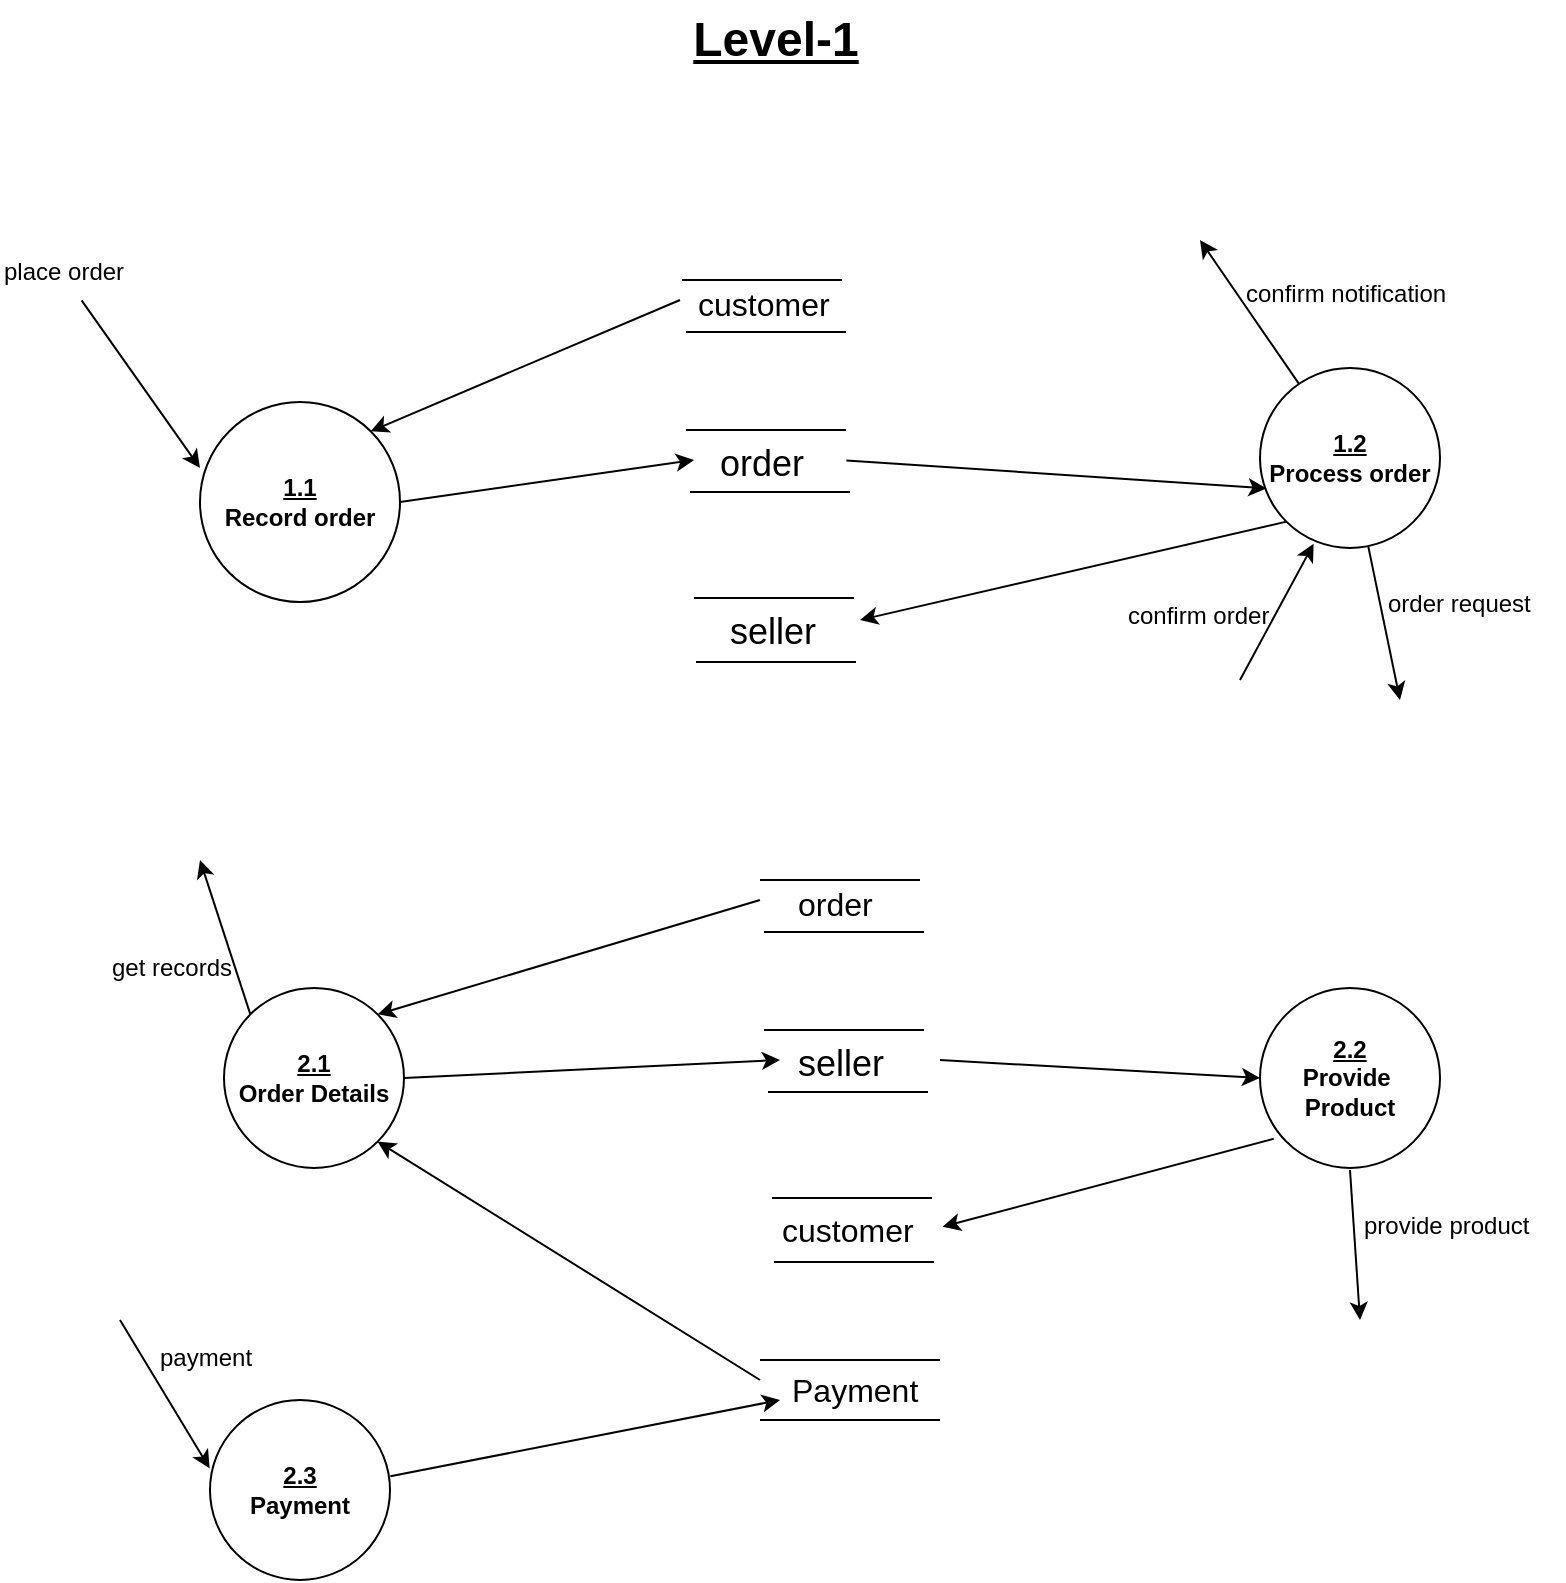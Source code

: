 <mxfile version="12.1.0" type="device" pages="1"><diagram id="nkWdFAAXG0YZNbJXBw8H" name="Page-1"><mxGraphModel dx="1024" dy="485" grid="1" gridSize="10" guides="1" tooltips="1" connect="1" arrows="1" fold="1" page="1" pageScale="1" pageWidth="850" pageHeight="1100" math="0" shadow="0"><root><mxCell id="0"/><mxCell id="1" parent="0"/><mxCell id="bg-PfF_DIw1YSnrGobnB-1" value="&lt;b&gt;&lt;u&gt;1.1&lt;/u&gt;&lt;br&gt;Record order&lt;br&gt;&lt;/b&gt;" style="ellipse;whiteSpace=wrap;html=1;aspect=fixed;" vertex="1" parent="1"><mxGeometry x="150" y="241" width="100" height="100" as="geometry"/></mxCell><mxCell id="bg-PfF_DIw1YSnrGobnB-3" value="" style="endArrow=classic;html=1;entryX=0;entryY=0.33;entryDx=0;entryDy=0;entryPerimeter=0;exitX=0.51;exitY=1.21;exitDx=0;exitDy=0;exitPerimeter=0;" edge="1" parent="1" source="bg-PfF_DIw1YSnrGobnB-7" target="bg-PfF_DIw1YSnrGobnB-1"><mxGeometry width="50" height="50" relative="1" as="geometry"><mxPoint x="137" y="180" as="sourcePoint"/><mxPoint x="257" y="340" as="targetPoint"/></mxGeometry></mxCell><mxCell id="bg-PfF_DIw1YSnrGobnB-7" value="place order" style="text;html=1;resizable=0;points=[];autosize=1;align=left;verticalAlign=top;spacingTop=-4;" vertex="1" parent="1"><mxGeometry x="50" y="166" width="80" height="20" as="geometry"/></mxCell><mxCell id="bg-PfF_DIw1YSnrGobnB-11" value="" style="endArrow=classic;html=1;entryX=1;entryY=0;entryDx=0;entryDy=0;" edge="1" parent="1" target="bg-PfF_DIw1YSnrGobnB-1"><mxGeometry width="50" height="50" relative="1" as="geometry"><mxPoint x="390" y="190" as="sourcePoint"/><mxPoint x="240" y="250" as="targetPoint"/></mxGeometry></mxCell><mxCell id="bg-PfF_DIw1YSnrGobnB-16" value="" style="endArrow=classic;html=1;exitX=1;exitY=0.5;exitDx=0;exitDy=0;" edge="1" parent="1" source="bg-PfF_DIw1YSnrGobnB-1"><mxGeometry width="50" height="50" relative="1" as="geometry"><mxPoint x="107" y="390" as="sourcePoint"/><mxPoint x="397" y="270" as="targetPoint"/></mxGeometry></mxCell><mxCell id="bg-PfF_DIw1YSnrGobnB-17" value="&lt;b&gt;&lt;u&gt;1.2&lt;/u&gt;&lt;br&gt;Process order&lt;br&gt;&lt;/b&gt;" style="ellipse;whiteSpace=wrap;html=1;aspect=fixed;" vertex="1" parent="1"><mxGeometry x="680" y="224" width="90" height="90" as="geometry"/></mxCell><mxCell id="bg-PfF_DIw1YSnrGobnB-18" value="" style="endArrow=classic;html=1;" edge="1" parent="1" source="bg-PfF_DIw1YSnrGobnB-17"><mxGeometry width="50" height="50" relative="1" as="geometry"><mxPoint x="517" y="220" as="sourcePoint"/><mxPoint x="650" y="160" as="targetPoint"/></mxGeometry></mxCell><mxCell id="bg-PfF_DIw1YSnrGobnB-19" value="" style="endArrow=classic;html=1;" edge="1" parent="1" source="bg-PfF_DIw1YSnrGobnB-17"><mxGeometry width="50" height="50" relative="1" as="geometry"><mxPoint x="587" y="400" as="sourcePoint"/><mxPoint x="750" y="390" as="targetPoint"/></mxGeometry></mxCell><mxCell id="bg-PfF_DIw1YSnrGobnB-20" value="confirm notification" style="text;html=1;resizable=0;points=[];autosize=1;align=left;verticalAlign=top;spacingTop=-4;" vertex="1" parent="1"><mxGeometry x="671" y="177" width="120" height="20" as="geometry"/></mxCell><mxCell id="bg-PfF_DIw1YSnrGobnB-24" value="order request" style="text;html=1;resizable=0;points=[];autosize=1;align=left;verticalAlign=top;spacingTop=-4;" vertex="1" parent="1"><mxGeometry x="742" y="332" width="90" height="20" as="geometry"/></mxCell><mxCell id="bg-PfF_DIw1YSnrGobnB-25" value="" style="endArrow=classic;html=1;entryX=0.036;entryY=0.669;entryDx=0;entryDy=0;entryPerimeter=0;exitX=1.087;exitY=0.56;exitDx=0;exitDy=0;exitPerimeter=0;" edge="1" parent="1" source="bg-PfF_DIw1YSnrGobnB-55" target="bg-PfF_DIw1YSnrGobnB-17"><mxGeometry width="50" height="50" relative="1" as="geometry"><mxPoint x="487" y="270" as="sourcePoint"/><mxPoint x="157" y="380" as="targetPoint"/></mxGeometry></mxCell><mxCell id="bg-PfF_DIw1YSnrGobnB-26" value="" style="endArrow=classic;html=1;entryX=0.298;entryY=0.976;entryDx=0;entryDy=0;entryPerimeter=0;" edge="1" parent="1" target="bg-PfF_DIw1YSnrGobnB-17"><mxGeometry width="50" height="50" relative="1" as="geometry"><mxPoint x="670" y="380" as="sourcePoint"/><mxPoint x="157" y="380" as="targetPoint"/></mxGeometry></mxCell><mxCell id="bg-PfF_DIw1YSnrGobnB-28" value="confirm order" style="text;html=1;resizable=0;points=[];autosize=1;align=left;verticalAlign=top;spacingTop=-4;" vertex="1" parent="1"><mxGeometry x="612" y="338" width="90" height="20" as="geometry"/></mxCell><mxCell id="bg-PfF_DIw1YSnrGobnB-30" value="&lt;font style=&quot;font-size: 24px&quot;&gt;&lt;u&gt;&lt;b&gt;Level-1&lt;/b&gt;&lt;/u&gt;&lt;/font&gt;" style="text;html=1;strokeColor=none;fillColor=none;align=center;verticalAlign=middle;whiteSpace=wrap;rounded=0;" vertex="1" parent="1"><mxGeometry x="278" y="40" width="320" height="40" as="geometry"/></mxCell><mxCell id="bg-PfF_DIw1YSnrGobnB-31" value="&lt;b&gt;&lt;u&gt;2.1&lt;/u&gt;&lt;br&gt;Order Details&lt;br&gt;&lt;/b&gt;" style="ellipse;whiteSpace=wrap;html=1;aspect=fixed;" vertex="1" parent="1"><mxGeometry x="162" y="534" width="90" height="90" as="geometry"/></mxCell><mxCell id="bg-PfF_DIw1YSnrGobnB-32" value="&lt;b&gt;&lt;u&gt;2.2&lt;/u&gt;&lt;br&gt;Provide&amp;nbsp;&lt;br&gt;Product&lt;br&gt;&lt;/b&gt;" style="ellipse;whiteSpace=wrap;html=1;aspect=fixed;" vertex="1" parent="1"><mxGeometry x="680" y="534" width="90" height="90" as="geometry"/></mxCell><mxCell id="bg-PfF_DIw1YSnrGobnB-33" value="" style="endArrow=none;html=1;" edge="1" parent="1"><mxGeometry width="50" height="50" relative="1" as="geometry"><mxPoint x="430" y="480" as="sourcePoint"/><mxPoint x="510" y="480" as="targetPoint"/></mxGeometry></mxCell><mxCell id="bg-PfF_DIw1YSnrGobnB-34" value="&lt;font size=&quot;3&quot;&gt;order&lt;/font&gt;" style="text;html=1;resizable=0;points=[];autosize=1;align=left;verticalAlign=top;spacingTop=-4;" vertex="1" parent="1"><mxGeometry x="447" y="480" width="50" height="20" as="geometry"/></mxCell><mxCell id="bg-PfF_DIw1YSnrGobnB-35" value="" style="endArrow=none;html=1;" edge="1" parent="1"><mxGeometry width="50" height="50" relative="1" as="geometry"><mxPoint x="432" y="506" as="sourcePoint"/><mxPoint x="512" y="506" as="targetPoint"/></mxGeometry></mxCell><mxCell id="bg-PfF_DIw1YSnrGobnB-36" value="" style="endArrow=none;html=1;" edge="1" parent="1"><mxGeometry width="50" height="50" relative="1" as="geometry"><mxPoint x="432" y="555" as="sourcePoint"/><mxPoint x="512" y="555" as="targetPoint"/></mxGeometry></mxCell><mxCell id="bg-PfF_DIw1YSnrGobnB-37" value="&lt;span style=&quot;font-size: 18px&quot;&gt;seller&lt;/span&gt;" style="text;html=1;resizable=0;points=[];autosize=1;align=left;verticalAlign=top;spacingTop=-4;" vertex="1" parent="1"><mxGeometry x="447" y="559" width="60" height="20" as="geometry"/></mxCell><mxCell id="bg-PfF_DIw1YSnrGobnB-38" value="" style="endArrow=none;html=1;" edge="1" parent="1"><mxGeometry width="50" height="50" relative="1" as="geometry"><mxPoint x="434" y="586" as="sourcePoint"/><mxPoint x="514" y="586" as="targetPoint"/></mxGeometry></mxCell><mxCell id="bg-PfF_DIw1YSnrGobnB-39" value="" style="endArrow=none;html=1;" edge="1" parent="1"><mxGeometry width="50" height="50" relative="1" as="geometry"><mxPoint x="436" y="639" as="sourcePoint"/><mxPoint x="516" y="639" as="targetPoint"/></mxGeometry></mxCell><mxCell id="bg-PfF_DIw1YSnrGobnB-40" value="&lt;font size=&quot;3&quot;&gt;customer&lt;/font&gt;" style="text;html=1;resizable=0;points=[];autosize=1;align=left;verticalAlign=top;spacingTop=-4;" vertex="1" parent="1"><mxGeometry x="439" y="643" width="80" height="20" as="geometry"/></mxCell><mxCell id="bg-PfF_DIw1YSnrGobnB-41" value="" style="endArrow=none;html=1;" edge="1" parent="1"><mxGeometry width="50" height="50" relative="1" as="geometry"><mxPoint x="437" y="671" as="sourcePoint"/><mxPoint x="517" y="671" as="targetPoint"/></mxGeometry></mxCell><mxCell id="bg-PfF_DIw1YSnrGobnB-51" value="" style="endArrow=none;html=1;" edge="1" parent="1"><mxGeometry width="50" height="50" relative="1" as="geometry"><mxPoint x="391" y="180" as="sourcePoint"/><mxPoint x="471" y="180" as="targetPoint"/></mxGeometry></mxCell><mxCell id="bg-PfF_DIw1YSnrGobnB-52" value="&lt;font size=&quot;3&quot;&gt;customer&lt;/font&gt;" style="text;html=1;resizable=0;points=[];autosize=1;align=left;verticalAlign=top;spacingTop=-4;" vertex="1" parent="1"><mxGeometry x="397" y="180" width="80" height="20" as="geometry"/></mxCell><mxCell id="bg-PfF_DIw1YSnrGobnB-53" value="" style="endArrow=none;html=1;" edge="1" parent="1"><mxGeometry width="50" height="50" relative="1" as="geometry"><mxPoint x="393" y="206" as="sourcePoint"/><mxPoint x="473" y="206" as="targetPoint"/></mxGeometry></mxCell><mxCell id="bg-PfF_DIw1YSnrGobnB-54" value="" style="endArrow=none;html=1;" edge="1" parent="1"><mxGeometry width="50" height="50" relative="1" as="geometry"><mxPoint x="393" y="255" as="sourcePoint"/><mxPoint x="473" y="255" as="targetPoint"/></mxGeometry></mxCell><mxCell id="bg-PfF_DIw1YSnrGobnB-55" value="&lt;font style=&quot;font-size: 18px&quot;&gt;order&lt;/font&gt;" style="text;html=1;resizable=0;points=[];autosize=1;align=left;verticalAlign=top;spacingTop=-4;" vertex="1" parent="1"><mxGeometry x="408" y="259" width="60" height="20" as="geometry"/></mxCell><mxCell id="bg-PfF_DIw1YSnrGobnB-56" value="" style="endArrow=none;html=1;" edge="1" parent="1"><mxGeometry width="50" height="50" relative="1" as="geometry"><mxPoint x="395" y="286" as="sourcePoint"/><mxPoint x="475" y="286" as="targetPoint"/></mxGeometry></mxCell><mxCell id="bg-PfF_DIw1YSnrGobnB-57" value="" style="endArrow=none;html=1;" edge="1" parent="1"><mxGeometry width="50" height="50" relative="1" as="geometry"><mxPoint x="397" y="339" as="sourcePoint"/><mxPoint x="477" y="339" as="targetPoint"/></mxGeometry></mxCell><mxCell id="bg-PfF_DIw1YSnrGobnB-58" value="&lt;font style=&quot;font-size: 18px&quot;&gt;seller&lt;/font&gt;" style="text;html=1;resizable=0;points=[];autosize=1;align=left;verticalAlign=top;spacingTop=-4;" vertex="1" parent="1"><mxGeometry x="413" y="343" width="60" height="20" as="geometry"/></mxCell><mxCell id="bg-PfF_DIw1YSnrGobnB-59" value="" style="endArrow=none;html=1;" edge="1" parent="1"><mxGeometry width="50" height="50" relative="1" as="geometry"><mxPoint x="398" y="371" as="sourcePoint"/><mxPoint x="478" y="371" as="targetPoint"/></mxGeometry></mxCell><mxCell id="bg-PfF_DIw1YSnrGobnB-60" value="" style="endArrow=classic;html=1;exitX=0;exitY=1;exitDx=0;exitDy=0;" edge="1" parent="1" source="bg-PfF_DIw1YSnrGobnB-17"><mxGeometry width="50" height="50" relative="1" as="geometry"><mxPoint x="50" y="740" as="sourcePoint"/><mxPoint x="480" y="350" as="targetPoint"/></mxGeometry></mxCell><mxCell id="bg-PfF_DIw1YSnrGobnB-61" value="" style="endArrow=classic;html=1;entryX=1;entryY=0;entryDx=0;entryDy=0;" edge="1" parent="1" target="bg-PfF_DIw1YSnrGobnB-31"><mxGeometry width="50" height="50" relative="1" as="geometry"><mxPoint x="430" y="490" as="sourcePoint"/><mxPoint x="247" y="500" as="targetPoint"/></mxGeometry></mxCell><mxCell id="bg-PfF_DIw1YSnrGobnB-62" value="&lt;b&gt;&lt;u&gt;2.3&lt;/u&gt;&lt;br&gt;Payment&lt;br&gt;&lt;/b&gt;" style="ellipse;whiteSpace=wrap;html=1;aspect=fixed;" vertex="1" parent="1"><mxGeometry x="155" y="740" width="90" height="90" as="geometry"/></mxCell><mxCell id="bg-PfF_DIw1YSnrGobnB-63" value="" style="endArrow=classic;html=1;exitX=0;exitY=0;exitDx=0;exitDy=0;" edge="1" parent="1" source="bg-PfF_DIw1YSnrGobnB-31"><mxGeometry width="50" height="50" relative="1" as="geometry"><mxPoint x="50" y="900" as="sourcePoint"/><mxPoint x="150" y="470" as="targetPoint"/></mxGeometry></mxCell><mxCell id="bg-PfF_DIw1YSnrGobnB-64" value="get records" style="text;html=1;resizable=0;points=[];autosize=1;align=left;verticalAlign=top;spacingTop=-4;" vertex="1" parent="1"><mxGeometry x="104" y="514" width="80" height="20" as="geometry"/></mxCell><mxCell id="bg-PfF_DIw1YSnrGobnB-65" value="" style="endArrow=classic;html=1;exitX=1;exitY=0.5;exitDx=0;exitDy=0;" edge="1" parent="1" source="bg-PfF_DIw1YSnrGobnB-31"><mxGeometry width="50" height="50" relative="1" as="geometry"><mxPoint x="50" y="900" as="sourcePoint"/><mxPoint x="440" y="570" as="targetPoint"/></mxGeometry></mxCell><mxCell id="bg-PfF_DIw1YSnrGobnB-66" value="" style="endArrow=classic;html=1;entryX=0;entryY=0.5;entryDx=0;entryDy=0;" edge="1" parent="1" target="bg-PfF_DIw1YSnrGobnB-32"><mxGeometry width="50" height="50" relative="1" as="geometry"><mxPoint x="520" y="570" as="sourcePoint"/><mxPoint x="100" y="850" as="targetPoint"/></mxGeometry></mxCell><mxCell id="bg-PfF_DIw1YSnrGobnB-67" value="" style="endArrow=classic;html=1;exitX=0.076;exitY=0.838;exitDx=0;exitDy=0;exitPerimeter=0;entryX=1.028;entryY=0.52;entryDx=0;entryDy=0;entryPerimeter=0;" edge="1" parent="1" source="bg-PfF_DIw1YSnrGobnB-32" target="bg-PfF_DIw1YSnrGobnB-40"><mxGeometry width="50" height="50" relative="1" as="geometry"><mxPoint x="50" y="900" as="sourcePoint"/><mxPoint x="100" y="850" as="targetPoint"/></mxGeometry></mxCell><mxCell id="bg-PfF_DIw1YSnrGobnB-70" value="" style="endArrow=classic;html=1;" edge="1" parent="1"><mxGeometry width="50" height="50" relative="1" as="geometry"><mxPoint x="725" y="625" as="sourcePoint"/><mxPoint x="730" y="700" as="targetPoint"/></mxGeometry></mxCell><mxCell id="bg-PfF_DIw1YSnrGobnB-71" value="provide product" style="text;html=1;resizable=0;points=[];autosize=1;align=left;verticalAlign=top;spacingTop=-4;" vertex="1" parent="1"><mxGeometry x="730" y="643" width="100" height="20" as="geometry"/></mxCell><mxCell id="bg-PfF_DIw1YSnrGobnB-73" value="" style="endArrow=none;html=1;" edge="1" parent="1"><mxGeometry width="50" height="50" relative="1" as="geometry"><mxPoint x="430" y="720" as="sourcePoint"/><mxPoint x="520" y="720" as="targetPoint"/></mxGeometry></mxCell><mxCell id="bg-PfF_DIw1YSnrGobnB-74" value="" style="endArrow=none;html=1;" edge="1" parent="1"><mxGeometry width="50" height="50" relative="1" as="geometry"><mxPoint x="430" y="750" as="sourcePoint"/><mxPoint x="520" y="750" as="targetPoint"/></mxGeometry></mxCell><mxCell id="bg-PfF_DIw1YSnrGobnB-75" value="&lt;font size=&quot;3&quot;&gt;Payment&lt;/font&gt;" style="text;html=1;resizable=0;points=[];autosize=1;align=left;verticalAlign=top;spacingTop=-4;" vertex="1" parent="1"><mxGeometry x="444" y="723" width="80" height="20" as="geometry"/></mxCell><mxCell id="bg-PfF_DIw1YSnrGobnB-76" value="" style="endArrow=classic;html=1;exitX=1.002;exitY=0.424;exitDx=0;exitDy=0;exitPerimeter=0;" edge="1" parent="1" source="bg-PfF_DIw1YSnrGobnB-62"><mxGeometry width="50" height="50" relative="1" as="geometry"><mxPoint x="50" y="900" as="sourcePoint"/><mxPoint x="440" y="740" as="targetPoint"/></mxGeometry></mxCell><mxCell id="bg-PfF_DIw1YSnrGobnB-77" value="" style="endArrow=classic;html=1;entryX=1;entryY=1;entryDx=0;entryDy=0;" edge="1" parent="1" target="bg-PfF_DIw1YSnrGobnB-31"><mxGeometry width="50" height="50" relative="1" as="geometry"><mxPoint x="430" y="730" as="sourcePoint"/><mxPoint x="100" y="850" as="targetPoint"/></mxGeometry></mxCell><mxCell id="bg-PfF_DIw1YSnrGobnB-78" value="" style="endArrow=classic;html=1;entryX=-0.002;entryY=0.38;entryDx=0;entryDy=0;entryPerimeter=0;" edge="1" parent="1" target="bg-PfF_DIw1YSnrGobnB-62"><mxGeometry width="50" height="50" relative="1" as="geometry"><mxPoint x="110" y="700" as="sourcePoint"/><mxPoint x="100" y="850" as="targetPoint"/></mxGeometry></mxCell><mxCell id="bg-PfF_DIw1YSnrGobnB-79" value="payment" style="text;html=1;resizable=0;points=[];autosize=1;align=left;verticalAlign=top;spacingTop=-4;" vertex="1" parent="1"><mxGeometry x="128" y="709" width="60" height="20" as="geometry"/></mxCell></root></mxGraphModel></diagram></mxfile>